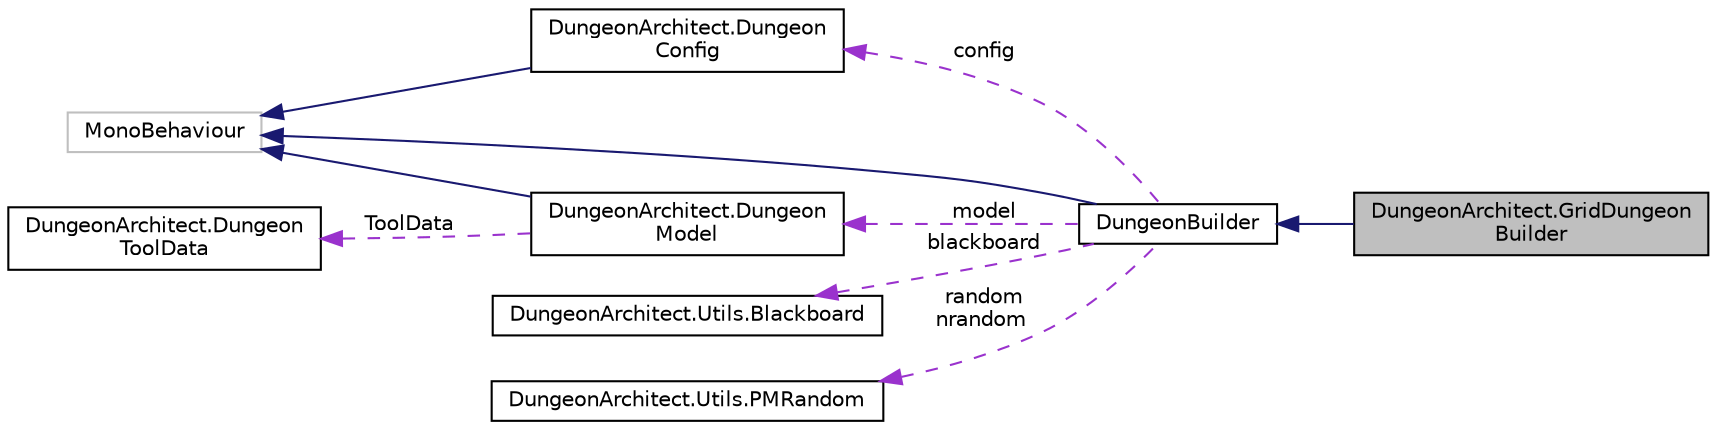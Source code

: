 digraph "DungeonArchitect.GridDungeonBuilder"
{
  edge [fontname="Helvetica",fontsize="10",labelfontname="Helvetica",labelfontsize="10"];
  node [fontname="Helvetica",fontsize="10",shape=record];
  rankdir="LR";
  Node1 [label="DungeonArchitect.GridDungeon\lBuilder",height=0.2,width=0.4,color="black", fillcolor="grey75", style="filled", fontcolor="black"];
  Node2 -> Node1 [dir="back",color="midnightblue",fontsize="10",style="solid",fontname="Helvetica"];
  Node2 [label="DungeonBuilder",height=0.2,width=0.4,color="black", fillcolor="white", style="filled",URL="$class_dungeon_architect_1_1_dungeon_builder.html",tooltip="Builds the layout of the dungeon and emits markers around the layout Implement this class to create y..."];
  Node3 -> Node2 [dir="back",color="midnightblue",fontsize="10",style="solid",fontname="Helvetica"];
  Node3 [label="MonoBehaviour",height=0.2,width=0.4,color="grey75", fillcolor="white", style="filled"];
  Node4 -> Node2 [dir="back",color="darkorchid3",fontsize="10",style="dashed",label=" model" ,fontname="Helvetica"];
  Node4 [label="DungeonArchitect.Dungeon\lModel",height=0.2,width=0.4,color="black", fillcolor="white", style="filled",URL="$class_dungeon_architect_1_1_dungeon_model.html",tooltip="Abstract dungeon model. Create your own implementation of the model depending on your builder&#39;s needs..."];
  Node3 -> Node4 [dir="back",color="midnightblue",fontsize="10",style="solid",fontname="Helvetica"];
  Node5 -> Node4 [dir="back",color="darkorchid3",fontsize="10",style="dashed",label=" ToolData" ,fontname="Helvetica"];
  Node5 [label="DungeonArchitect.Dungeon\lToolData",height=0.2,width=0.4,color="black", fillcolor="white", style="filled",URL="$class_dungeon_architect_1_1_dungeon_tool_data.html",tooltip="Tool Data represented by the grid based builder "];
  Node6 -> Node2 [dir="back",color="darkorchid3",fontsize="10",style="dashed",label=" blackboard" ,fontname="Helvetica"];
  Node6 [label="DungeonArchitect.Utils.Blackboard",height=0.2,width=0.4,color="black", fillcolor="white", style="filled",URL="$class_dungeon_architect_1_1_utils_1_1_blackboard.html",tooltip="A blackboard holds global data that can be shared across multiple scripts "];
  Node7 -> Node2 [dir="back",color="darkorchid3",fontsize="10",style="dashed",label=" config" ,fontname="Helvetica"];
  Node7 [label="DungeonArchitect.Dungeon\lConfig",height=0.2,width=0.4,color="black", fillcolor="white", style="filled",URL="$class_dungeon_architect_1_1_dungeon_config.html",tooltip="Base dungeon configuration. Create your own implementation of this configuration based on your dungeo..."];
  Node3 -> Node7 [dir="back",color="midnightblue",fontsize="10",style="solid",fontname="Helvetica"];
  Node8 -> Node2 [dir="back",color="darkorchid3",fontsize="10",style="dashed",label=" random\nnrandom" ,fontname="Helvetica"];
  Node8 [label="DungeonArchitect.Utils.PMRandom",height=0.2,width=0.4,color="black", fillcolor="white", style="filled",URL="$class_dungeon_architect_1_1_utils_1_1_p_m_random.html",tooltip="A random stream based on normal distribution. Also support uniform distsribution "];
}
